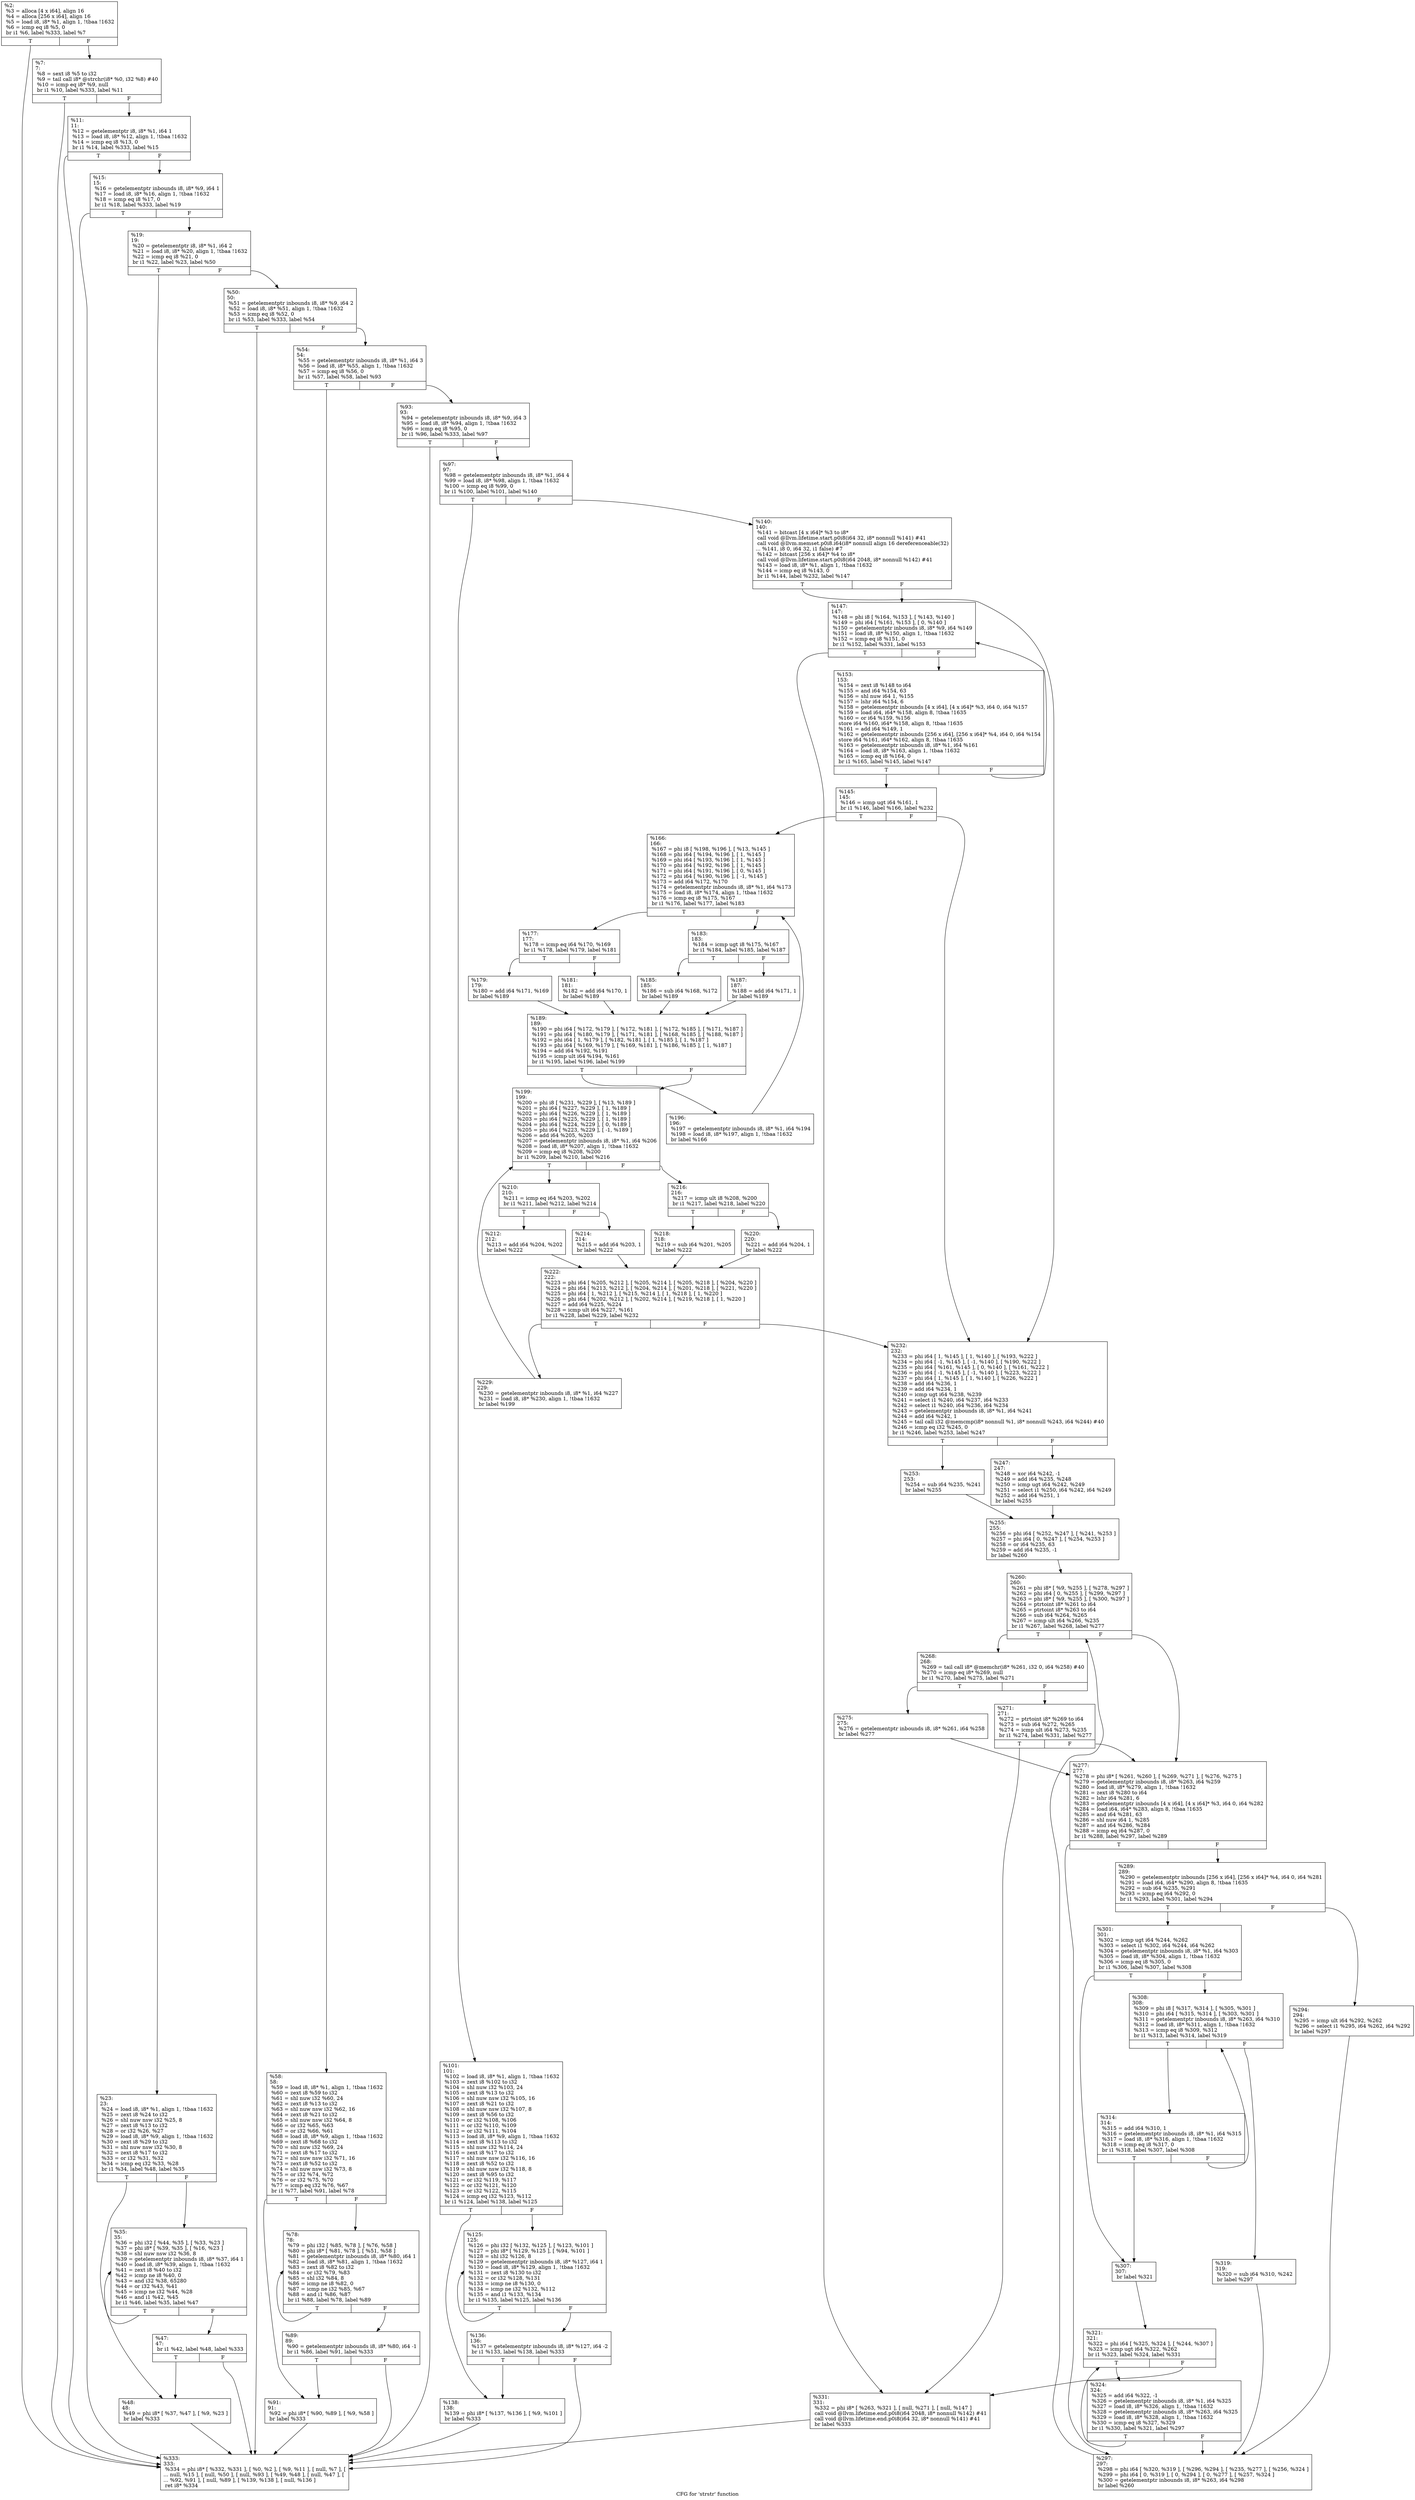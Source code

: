 digraph "CFG for 'strstr' function" {
	label="CFG for 'strstr' function";

	Node0x17889f0 [shape=record,label="{%2:\l  %3 = alloca [4 x i64], align 16\l  %4 = alloca [256 x i64], align 16\l  %5 = load i8, i8* %1, align 1, !tbaa !1632\l  %6 = icmp eq i8 %5, 0\l  br i1 %6, label %333, label %7\l|{<s0>T|<s1>F}}"];
	Node0x17889f0:s0 -> Node0x178b2f0;
	Node0x17889f0:s1 -> Node0x1789f30;
	Node0x1789f30 [shape=record,label="{%7:\l7:                                                \l  %8 = sext i8 %5 to i32\l  %9 = tail call i8* @strchr(i8* %0, i32 %8) #40\l  %10 = icmp eq i8* %9, null\l  br i1 %10, label %333, label %11\l|{<s0>T|<s1>F}}"];
	Node0x1789f30:s0 -> Node0x178b2f0;
	Node0x1789f30:s1 -> Node0x1789fe0;
	Node0x1789fe0 [shape=record,label="{%11:\l11:                                               \l  %12 = getelementptr i8, i8* %1, i64 1\l  %13 = load i8, i8* %12, align 1, !tbaa !1632\l  %14 = icmp eq i8 %13, 0\l  br i1 %14, label %333, label %15\l|{<s0>T|<s1>F}}"];
	Node0x1789fe0:s0 -> Node0x178b2f0;
	Node0x1789fe0:s1 -> Node0x178a030;
	Node0x178a030 [shape=record,label="{%15:\l15:                                               \l  %16 = getelementptr inbounds i8, i8* %9, i64 1\l  %17 = load i8, i8* %16, align 1, !tbaa !1632\l  %18 = icmp eq i8 %17, 0\l  br i1 %18, label %333, label %19\l|{<s0>T|<s1>F}}"];
	Node0x178a030:s0 -> Node0x178b2f0;
	Node0x178a030:s1 -> Node0x178a080;
	Node0x178a080 [shape=record,label="{%19:\l19:                                               \l  %20 = getelementptr i8, i8* %1, i64 2\l  %21 = load i8, i8* %20, align 1, !tbaa !1632\l  %22 = icmp eq i8 %21, 0\l  br i1 %22, label %23, label %50\l|{<s0>T|<s1>F}}"];
	Node0x178a080:s0 -> Node0x178a0d0;
	Node0x178a080:s1 -> Node0x178a210;
	Node0x178a0d0 [shape=record,label="{%23:\l23:                                               \l  %24 = load i8, i8* %1, align 1, !tbaa !1632\l  %25 = zext i8 %24 to i32\l  %26 = shl nuw nsw i32 %25, 8\l  %27 = zext i8 %13 to i32\l  %28 = or i32 %26, %27\l  %29 = load i8, i8* %9, align 1, !tbaa !1632\l  %30 = zext i8 %29 to i32\l  %31 = shl nuw nsw i32 %30, 8\l  %32 = zext i8 %17 to i32\l  %33 = or i32 %31, %32\l  %34 = icmp eq i32 %33, %28\l  br i1 %34, label %48, label %35\l|{<s0>T|<s1>F}}"];
	Node0x178a0d0:s0 -> Node0x178a1c0;
	Node0x178a0d0:s1 -> Node0x178a120;
	Node0x178a120 [shape=record,label="{%35:\l35:                                               \l  %36 = phi i32 [ %44, %35 ], [ %33, %23 ]\l  %37 = phi i8* [ %39, %35 ], [ %16, %23 ]\l  %38 = shl nuw nsw i32 %36, 8\l  %39 = getelementptr inbounds i8, i8* %37, i64 1\l  %40 = load i8, i8* %39, align 1, !tbaa !1632\l  %41 = zext i8 %40 to i32\l  %42 = icmp ne i8 %40, 0\l  %43 = and i32 %38, 65280\l  %44 = or i32 %43, %41\l  %45 = icmp ne i32 %44, %28\l  %46 = and i1 %42, %45\l  br i1 %46, label %35, label %47\l|{<s0>T|<s1>F}}"];
	Node0x178a120:s0 -> Node0x178a120;
	Node0x178a120:s1 -> Node0x178a170;
	Node0x178a170 [shape=record,label="{%47:\l47:                                               \l  br i1 %42, label %48, label %333\l|{<s0>T|<s1>F}}"];
	Node0x178a170:s0 -> Node0x178a1c0;
	Node0x178a170:s1 -> Node0x178b2f0;
	Node0x178a1c0 [shape=record,label="{%48:\l48:                                               \l  %49 = phi i8* [ %37, %47 ], [ %9, %23 ]\l  br label %333\l}"];
	Node0x178a1c0 -> Node0x178b2f0;
	Node0x178a210 [shape=record,label="{%50:\l50:                                               \l  %51 = getelementptr inbounds i8, i8* %9, i64 2\l  %52 = load i8, i8* %51, align 1, !tbaa !1632\l  %53 = icmp eq i8 %52, 0\l  br i1 %53, label %333, label %54\l|{<s0>T|<s1>F}}"];
	Node0x178a210:s0 -> Node0x178b2f0;
	Node0x178a210:s1 -> Node0x178a260;
	Node0x178a260 [shape=record,label="{%54:\l54:                                               \l  %55 = getelementptr inbounds i8, i8* %1, i64 3\l  %56 = load i8, i8* %55, align 1, !tbaa !1632\l  %57 = icmp eq i8 %56, 0\l  br i1 %57, label %58, label %93\l|{<s0>T|<s1>F}}"];
	Node0x178a260:s0 -> Node0x178a2b0;
	Node0x178a260:s1 -> Node0x178a3f0;
	Node0x178a2b0 [shape=record,label="{%58:\l58:                                               \l  %59 = load i8, i8* %1, align 1, !tbaa !1632\l  %60 = zext i8 %59 to i32\l  %61 = shl nuw i32 %60, 24\l  %62 = zext i8 %13 to i32\l  %63 = shl nuw nsw i32 %62, 16\l  %64 = zext i8 %21 to i32\l  %65 = shl nuw nsw i32 %64, 8\l  %66 = or i32 %65, %63\l  %67 = or i32 %66, %61\l  %68 = load i8, i8* %9, align 1, !tbaa !1632\l  %69 = zext i8 %68 to i32\l  %70 = shl nuw i32 %69, 24\l  %71 = zext i8 %17 to i32\l  %72 = shl nuw nsw i32 %71, 16\l  %73 = zext i8 %52 to i32\l  %74 = shl nuw nsw i32 %73, 8\l  %75 = or i32 %74, %72\l  %76 = or i32 %75, %70\l  %77 = icmp eq i32 %76, %67\l  br i1 %77, label %91, label %78\l|{<s0>T|<s1>F}}"];
	Node0x178a2b0:s0 -> Node0x178a3a0;
	Node0x178a2b0:s1 -> Node0x178a300;
	Node0x178a300 [shape=record,label="{%78:\l78:                                               \l  %79 = phi i32 [ %85, %78 ], [ %76, %58 ]\l  %80 = phi i8* [ %81, %78 ], [ %51, %58 ]\l  %81 = getelementptr inbounds i8, i8* %80, i64 1\l  %82 = load i8, i8* %81, align 1, !tbaa !1632\l  %83 = zext i8 %82 to i32\l  %84 = or i32 %79, %83\l  %85 = shl i32 %84, 8\l  %86 = icmp ne i8 %82, 0\l  %87 = icmp ne i32 %85, %67\l  %88 = and i1 %86, %87\l  br i1 %88, label %78, label %89\l|{<s0>T|<s1>F}}"];
	Node0x178a300:s0 -> Node0x178a300;
	Node0x178a300:s1 -> Node0x178a350;
	Node0x178a350 [shape=record,label="{%89:\l89:                                               \l  %90 = getelementptr inbounds i8, i8* %80, i64 -1\l  br i1 %86, label %91, label %333\l|{<s0>T|<s1>F}}"];
	Node0x178a350:s0 -> Node0x178a3a0;
	Node0x178a350:s1 -> Node0x178b2f0;
	Node0x178a3a0 [shape=record,label="{%91:\l91:                                               \l  %92 = phi i8* [ %90, %89 ], [ %9, %58 ]\l  br label %333\l}"];
	Node0x178a3a0 -> Node0x178b2f0;
	Node0x178a3f0 [shape=record,label="{%93:\l93:                                               \l  %94 = getelementptr inbounds i8, i8* %9, i64 3\l  %95 = load i8, i8* %94, align 1, !tbaa !1632\l  %96 = icmp eq i8 %95, 0\l  br i1 %96, label %333, label %97\l|{<s0>T|<s1>F}}"];
	Node0x178a3f0:s0 -> Node0x178b2f0;
	Node0x178a3f0:s1 -> Node0x178a440;
	Node0x178a440 [shape=record,label="{%97:\l97:                                               \l  %98 = getelementptr inbounds i8, i8* %1, i64 4\l  %99 = load i8, i8* %98, align 1, !tbaa !1632\l  %100 = icmp eq i8 %99, 0\l  br i1 %100, label %101, label %140\l|{<s0>T|<s1>F}}"];
	Node0x178a440:s0 -> Node0x178a490;
	Node0x178a440:s1 -> Node0x178a5d0;
	Node0x178a490 [shape=record,label="{%101:\l101:                                              \l  %102 = load i8, i8* %1, align 1, !tbaa !1632\l  %103 = zext i8 %102 to i32\l  %104 = shl nuw i32 %103, 24\l  %105 = zext i8 %13 to i32\l  %106 = shl nuw nsw i32 %105, 16\l  %107 = zext i8 %21 to i32\l  %108 = shl nuw nsw i32 %107, 8\l  %109 = zext i8 %56 to i32\l  %110 = or i32 %108, %106\l  %111 = or i32 %110, %109\l  %112 = or i32 %111, %104\l  %113 = load i8, i8* %9, align 1, !tbaa !1632\l  %114 = zext i8 %113 to i32\l  %115 = shl nuw i32 %114, 24\l  %116 = zext i8 %17 to i32\l  %117 = shl nuw nsw i32 %116, 16\l  %118 = zext i8 %52 to i32\l  %119 = shl nuw nsw i32 %118, 8\l  %120 = zext i8 %95 to i32\l  %121 = or i32 %119, %117\l  %122 = or i32 %121, %120\l  %123 = or i32 %122, %115\l  %124 = icmp eq i32 %123, %112\l  br i1 %124, label %138, label %125\l|{<s0>T|<s1>F}}"];
	Node0x178a490:s0 -> Node0x178a580;
	Node0x178a490:s1 -> Node0x178a4e0;
	Node0x178a4e0 [shape=record,label="{%125:\l125:                                              \l  %126 = phi i32 [ %132, %125 ], [ %123, %101 ]\l  %127 = phi i8* [ %129, %125 ], [ %94, %101 ]\l  %128 = shl i32 %126, 8\l  %129 = getelementptr inbounds i8, i8* %127, i64 1\l  %130 = load i8, i8* %129, align 1, !tbaa !1632\l  %131 = zext i8 %130 to i32\l  %132 = or i32 %128, %131\l  %133 = icmp ne i8 %130, 0\l  %134 = icmp ne i32 %132, %112\l  %135 = and i1 %133, %134\l  br i1 %135, label %125, label %136\l|{<s0>T|<s1>F}}"];
	Node0x178a4e0:s0 -> Node0x178a4e0;
	Node0x178a4e0:s1 -> Node0x178a530;
	Node0x178a530 [shape=record,label="{%136:\l136:                                              \l  %137 = getelementptr inbounds i8, i8* %127, i64 -2\l  br i1 %133, label %138, label %333\l|{<s0>T|<s1>F}}"];
	Node0x178a530:s0 -> Node0x178a580;
	Node0x178a530:s1 -> Node0x178b2f0;
	Node0x178a580 [shape=record,label="{%138:\l138:                                              \l  %139 = phi i8* [ %137, %136 ], [ %9, %101 ]\l  br label %333\l}"];
	Node0x178a580 -> Node0x178b2f0;
	Node0x178a5d0 [shape=record,label="{%140:\l140:                                              \l  %141 = bitcast [4 x i64]* %3 to i8*\l  call void @llvm.lifetime.start.p0i8(i64 32, i8* nonnull %141) #41\l  call void @llvm.memset.p0i8.i64(i8* nonnull align 16 dereferenceable(32)\l... %141, i8 0, i64 32, i1 false) #7\l  %142 = bitcast [256 x i64]* %4 to i8*\l  call void @llvm.lifetime.start.p0i8(i64 2048, i8* nonnull %142) #41\l  %143 = load i8, i8* %1, align 1, !tbaa !1632\l  %144 = icmp eq i8 %143, 0\l  br i1 %144, label %232, label %147\l|{<s0>T|<s1>F}}"];
	Node0x178a5d0:s0 -> Node0x178acb0;
	Node0x178a5d0:s1 -> Node0x178a670;
	Node0x178a620 [shape=record,label="{%145:\l145:                                              \l  %146 = icmp ugt i64 %161, 1\l  br i1 %146, label %166, label %232\l|{<s0>T|<s1>F}}"];
	Node0x178a620:s0 -> Node0x178a710;
	Node0x178a620:s1 -> Node0x178acb0;
	Node0x178a670 [shape=record,label="{%147:\l147:                                              \l  %148 = phi i8 [ %164, %153 ], [ %143, %140 ]\l  %149 = phi i64 [ %161, %153 ], [ 0, %140 ]\l  %150 = getelementptr inbounds i8, i8* %9, i64 %149\l  %151 = load i8, i8* %150, align 1, !tbaa !1632\l  %152 = icmp eq i8 %151, 0\l  br i1 %152, label %331, label %153\l|{<s0>T|<s1>F}}"];
	Node0x178a670:s0 -> Node0x178b2a0;
	Node0x178a670:s1 -> Node0x178a6c0;
	Node0x178a6c0 [shape=record,label="{%153:\l153:                                              \l  %154 = zext i8 %148 to i64\l  %155 = and i64 %154, 63\l  %156 = shl nuw i64 1, %155\l  %157 = lshr i64 %154, 6\l  %158 = getelementptr inbounds [4 x i64], [4 x i64]* %3, i64 0, i64 %157\l  %159 = load i64, i64* %158, align 8, !tbaa !1635\l  %160 = or i64 %159, %156\l  store i64 %160, i64* %158, align 8, !tbaa !1635\l  %161 = add i64 %149, 1\l  %162 = getelementptr inbounds [256 x i64], [256 x i64]* %4, i64 0, i64 %154\l  store i64 %161, i64* %162, align 8, !tbaa !1635\l  %163 = getelementptr inbounds i8, i8* %1, i64 %161\l  %164 = load i8, i8* %163, align 1, !tbaa !1632\l  %165 = icmp eq i8 %164, 0\l  br i1 %165, label %145, label %147\l|{<s0>T|<s1>F}}"];
	Node0x178a6c0:s0 -> Node0x178a620;
	Node0x178a6c0:s1 -> Node0x178a670;
	Node0x178a710 [shape=record,label="{%166:\l166:                                              \l  %167 = phi i8 [ %198, %196 ], [ %13, %145 ]\l  %168 = phi i64 [ %194, %196 ], [ 1, %145 ]\l  %169 = phi i64 [ %193, %196 ], [ 1, %145 ]\l  %170 = phi i64 [ %192, %196 ], [ 1, %145 ]\l  %171 = phi i64 [ %191, %196 ], [ 0, %145 ]\l  %172 = phi i64 [ %190, %196 ], [ -1, %145 ]\l  %173 = add i64 %172, %170\l  %174 = getelementptr inbounds i8, i8* %1, i64 %173\l  %175 = load i8, i8* %174, align 1, !tbaa !1632\l  %176 = icmp eq i8 %175, %167\l  br i1 %176, label %177, label %183\l|{<s0>T|<s1>F}}"];
	Node0x178a710:s0 -> Node0x178a760;
	Node0x178a710:s1 -> Node0x178a850;
	Node0x178a760 [shape=record,label="{%177:\l177:                                              \l  %178 = icmp eq i64 %170, %169\l  br i1 %178, label %179, label %181\l|{<s0>T|<s1>F}}"];
	Node0x178a760:s0 -> Node0x178a7b0;
	Node0x178a760:s1 -> Node0x178a800;
	Node0x178a7b0 [shape=record,label="{%179:\l179:                                              \l  %180 = add i64 %171, %169\l  br label %189\l}"];
	Node0x178a7b0 -> Node0x178a940;
	Node0x178a800 [shape=record,label="{%181:\l181:                                              \l  %182 = add i64 %170, 1\l  br label %189\l}"];
	Node0x178a800 -> Node0x178a940;
	Node0x178a850 [shape=record,label="{%183:\l183:                                              \l  %184 = icmp ugt i8 %175, %167\l  br i1 %184, label %185, label %187\l|{<s0>T|<s1>F}}"];
	Node0x178a850:s0 -> Node0x178a8a0;
	Node0x178a850:s1 -> Node0x178a8f0;
	Node0x178a8a0 [shape=record,label="{%185:\l185:                                              \l  %186 = sub i64 %168, %172\l  br label %189\l}"];
	Node0x178a8a0 -> Node0x178a940;
	Node0x178a8f0 [shape=record,label="{%187:\l187:                                              \l  %188 = add i64 %171, 1\l  br label %189\l}"];
	Node0x178a8f0 -> Node0x178a940;
	Node0x178a940 [shape=record,label="{%189:\l189:                                              \l  %190 = phi i64 [ %172, %179 ], [ %172, %181 ], [ %172, %185 ], [ %171, %187 ]\l  %191 = phi i64 [ %180, %179 ], [ %171, %181 ], [ %168, %185 ], [ %188, %187 ]\l  %192 = phi i64 [ 1, %179 ], [ %182, %181 ], [ 1, %185 ], [ 1, %187 ]\l  %193 = phi i64 [ %169, %179 ], [ %169, %181 ], [ %186, %185 ], [ 1, %187 ]\l  %194 = add i64 %192, %191\l  %195 = icmp ult i64 %194, %161\l  br i1 %195, label %196, label %199\l|{<s0>T|<s1>F}}"];
	Node0x178a940:s0 -> Node0x178a990;
	Node0x178a940:s1 -> Node0x178a9e0;
	Node0x178a990 [shape=record,label="{%196:\l196:                                              \l  %197 = getelementptr inbounds i8, i8* %1, i64 %194\l  %198 = load i8, i8* %197, align 1, !tbaa !1632\l  br label %166\l}"];
	Node0x178a990 -> Node0x178a710;
	Node0x178a9e0 [shape=record,label="{%199:\l199:                                              \l  %200 = phi i8 [ %231, %229 ], [ %13, %189 ]\l  %201 = phi i64 [ %227, %229 ], [ 1, %189 ]\l  %202 = phi i64 [ %226, %229 ], [ 1, %189 ]\l  %203 = phi i64 [ %225, %229 ], [ 1, %189 ]\l  %204 = phi i64 [ %224, %229 ], [ 0, %189 ]\l  %205 = phi i64 [ %223, %229 ], [ -1, %189 ]\l  %206 = add i64 %205, %203\l  %207 = getelementptr inbounds i8, i8* %1, i64 %206\l  %208 = load i8, i8* %207, align 1, !tbaa !1632\l  %209 = icmp eq i8 %208, %200\l  br i1 %209, label %210, label %216\l|{<s0>T|<s1>F}}"];
	Node0x178a9e0:s0 -> Node0x178aa30;
	Node0x178a9e0:s1 -> Node0x178ab20;
	Node0x178aa30 [shape=record,label="{%210:\l210:                                              \l  %211 = icmp eq i64 %203, %202\l  br i1 %211, label %212, label %214\l|{<s0>T|<s1>F}}"];
	Node0x178aa30:s0 -> Node0x178aa80;
	Node0x178aa30:s1 -> Node0x178aad0;
	Node0x178aa80 [shape=record,label="{%212:\l212:                                              \l  %213 = add i64 %204, %202\l  br label %222\l}"];
	Node0x178aa80 -> Node0x178ac10;
	Node0x178aad0 [shape=record,label="{%214:\l214:                                              \l  %215 = add i64 %203, 1\l  br label %222\l}"];
	Node0x178aad0 -> Node0x178ac10;
	Node0x178ab20 [shape=record,label="{%216:\l216:                                              \l  %217 = icmp ult i8 %208, %200\l  br i1 %217, label %218, label %220\l|{<s0>T|<s1>F}}"];
	Node0x178ab20:s0 -> Node0x178ab70;
	Node0x178ab20:s1 -> Node0x178abc0;
	Node0x178ab70 [shape=record,label="{%218:\l218:                                              \l  %219 = sub i64 %201, %205\l  br label %222\l}"];
	Node0x178ab70 -> Node0x178ac10;
	Node0x178abc0 [shape=record,label="{%220:\l220:                                              \l  %221 = add i64 %204, 1\l  br label %222\l}"];
	Node0x178abc0 -> Node0x178ac10;
	Node0x178ac10 [shape=record,label="{%222:\l222:                                              \l  %223 = phi i64 [ %205, %212 ], [ %205, %214 ], [ %205, %218 ], [ %204, %220 ]\l  %224 = phi i64 [ %213, %212 ], [ %204, %214 ], [ %201, %218 ], [ %221, %220 ]\l  %225 = phi i64 [ 1, %212 ], [ %215, %214 ], [ 1, %218 ], [ 1, %220 ]\l  %226 = phi i64 [ %202, %212 ], [ %202, %214 ], [ %219, %218 ], [ 1, %220 ]\l  %227 = add i64 %225, %224\l  %228 = icmp ult i64 %227, %161\l  br i1 %228, label %229, label %232\l|{<s0>T|<s1>F}}"];
	Node0x178ac10:s0 -> Node0x178ac60;
	Node0x178ac10:s1 -> Node0x178acb0;
	Node0x178ac60 [shape=record,label="{%229:\l229:                                              \l  %230 = getelementptr inbounds i8, i8* %1, i64 %227\l  %231 = load i8, i8* %230, align 1, !tbaa !1632\l  br label %199\l}"];
	Node0x178ac60 -> Node0x178a9e0;
	Node0x178acb0 [shape=record,label="{%232:\l232:                                              \l  %233 = phi i64 [ 1, %145 ], [ 1, %140 ], [ %193, %222 ]\l  %234 = phi i64 [ -1, %145 ], [ -1, %140 ], [ %190, %222 ]\l  %235 = phi i64 [ %161, %145 ], [ 0, %140 ], [ %161, %222 ]\l  %236 = phi i64 [ -1, %145 ], [ -1, %140 ], [ %223, %222 ]\l  %237 = phi i64 [ 1, %145 ], [ 1, %140 ], [ %226, %222 ]\l  %238 = add i64 %236, 1\l  %239 = add i64 %234, 1\l  %240 = icmp ugt i64 %238, %239\l  %241 = select i1 %240, i64 %237, i64 %233\l  %242 = select i1 %240, i64 %236, i64 %234\l  %243 = getelementptr inbounds i8, i8* %1, i64 %241\l  %244 = add i64 %242, 1\l  %245 = tail call i32 @memcmp(i8* nonnull %1, i8* nonnull %243, i64 %244) #40\l  %246 = icmp eq i32 %245, 0\l  br i1 %246, label %253, label %247\l|{<s0>T|<s1>F}}"];
	Node0x178acb0:s0 -> Node0x178ad50;
	Node0x178acb0:s1 -> Node0x178ad00;
	Node0x178ad00 [shape=record,label="{%247:\l247:                                              \l  %248 = xor i64 %242, -1\l  %249 = add i64 %235, %248\l  %250 = icmp ugt i64 %242, %249\l  %251 = select i1 %250, i64 %242, i64 %249\l  %252 = add i64 %251, 1\l  br label %255\l}"];
	Node0x178ad00 -> Node0x178ada0;
	Node0x178ad50 [shape=record,label="{%253:\l253:                                              \l  %254 = sub i64 %235, %241\l  br label %255\l}"];
	Node0x178ad50 -> Node0x178ada0;
	Node0x178ada0 [shape=record,label="{%255:\l255:                                              \l  %256 = phi i64 [ %252, %247 ], [ %241, %253 ]\l  %257 = phi i64 [ 0, %247 ], [ %254, %253 ]\l  %258 = or i64 %235, 63\l  %259 = add i64 %235, -1\l  br label %260\l}"];
	Node0x178ada0 -> Node0x178adf0;
	Node0x178adf0 [shape=record,label="{%260:\l260:                                              \l  %261 = phi i8* [ %9, %255 ], [ %278, %297 ]\l  %262 = phi i64 [ 0, %255 ], [ %299, %297 ]\l  %263 = phi i8* [ %9, %255 ], [ %300, %297 ]\l  %264 = ptrtoint i8* %261 to i64\l  %265 = ptrtoint i8* %263 to i64\l  %266 = sub i64 %264, %265\l  %267 = icmp ult i64 %266, %235\l  br i1 %267, label %268, label %277\l|{<s0>T|<s1>F}}"];
	Node0x178adf0:s0 -> Node0x178ae40;
	Node0x178adf0:s1 -> Node0x178af30;
	Node0x178ae40 [shape=record,label="{%268:\l268:                                              \l  %269 = tail call i8* @memchr(i8* %261, i32 0, i64 %258) #40\l  %270 = icmp eq i8* %269, null\l  br i1 %270, label %275, label %271\l|{<s0>T|<s1>F}}"];
	Node0x178ae40:s0 -> Node0x178aee0;
	Node0x178ae40:s1 -> Node0x178ae90;
	Node0x178ae90 [shape=record,label="{%271:\l271:                                              \l  %272 = ptrtoint i8* %269 to i64\l  %273 = sub i64 %272, %265\l  %274 = icmp ult i64 %273, %235\l  br i1 %274, label %331, label %277\l|{<s0>T|<s1>F}}"];
	Node0x178ae90:s0 -> Node0x178b2a0;
	Node0x178ae90:s1 -> Node0x178af30;
	Node0x178aee0 [shape=record,label="{%275:\l275:                                              \l  %276 = getelementptr inbounds i8, i8* %261, i64 %258\l  br label %277\l}"];
	Node0x178aee0 -> Node0x178af30;
	Node0x178af30 [shape=record,label="{%277:\l277:                                              \l  %278 = phi i8* [ %261, %260 ], [ %269, %271 ], [ %276, %275 ]\l  %279 = getelementptr inbounds i8, i8* %263, i64 %259\l  %280 = load i8, i8* %279, align 1, !tbaa !1632\l  %281 = zext i8 %280 to i64\l  %282 = lshr i64 %281, 6\l  %283 = getelementptr inbounds [4 x i64], [4 x i64]* %3, i64 0, i64 %282\l  %284 = load i64, i64* %283, align 8, !tbaa !1635\l  %285 = and i64 %281, 63\l  %286 = shl nuw i64 1, %285\l  %287 = and i64 %286, %284\l  %288 = icmp eq i64 %287, 0\l  br i1 %288, label %297, label %289\l|{<s0>T|<s1>F}}"];
	Node0x178af30:s0 -> Node0x178b020;
	Node0x178af30:s1 -> Node0x178af80;
	Node0x178af80 [shape=record,label="{%289:\l289:                                              \l  %290 = getelementptr inbounds [256 x i64], [256 x i64]* %4, i64 0, i64 %281\l  %291 = load i64, i64* %290, align 8, !tbaa !1635\l  %292 = sub i64 %235, %291\l  %293 = icmp eq i64 %292, 0\l  br i1 %293, label %301, label %294\l|{<s0>T|<s1>F}}"];
	Node0x178af80:s0 -> Node0x178b070;
	Node0x178af80:s1 -> Node0x178afd0;
	Node0x178afd0 [shape=record,label="{%294:\l294:                                              \l  %295 = icmp ult i64 %292, %262\l  %296 = select i1 %295, i64 %262, i64 %292\l  br label %297\l}"];
	Node0x178afd0 -> Node0x178b020;
	Node0x178b020 [shape=record,label="{%297:\l297:                                              \l  %298 = phi i64 [ %320, %319 ], [ %296, %294 ], [ %235, %277 ], [ %256, %324 ]\l  %299 = phi i64 [ 0, %319 ], [ 0, %294 ], [ 0, %277 ], [ %257, %324 ]\l  %300 = getelementptr inbounds i8, i8* %263, i64 %298\l  br label %260\l}"];
	Node0x178b020 -> Node0x178adf0;
	Node0x178b070 [shape=record,label="{%301:\l301:                                              \l  %302 = icmp ugt i64 %244, %262\l  %303 = select i1 %302, i64 %244, i64 %262\l  %304 = getelementptr inbounds i8, i8* %1, i64 %303\l  %305 = load i8, i8* %304, align 1, !tbaa !1632\l  %306 = icmp eq i8 %305, 0\l  br i1 %306, label %307, label %308\l|{<s0>T|<s1>F}}"];
	Node0x178b070:s0 -> Node0x178b0c0;
	Node0x178b070:s1 -> Node0x178b110;
	Node0x178b0c0 [shape=record,label="{%307:\l307:                                              \l  br label %321\l}"];
	Node0x178b0c0 -> Node0x178b200;
	Node0x178b110 [shape=record,label="{%308:\l308:                                              \l  %309 = phi i8 [ %317, %314 ], [ %305, %301 ]\l  %310 = phi i64 [ %315, %314 ], [ %303, %301 ]\l  %311 = getelementptr inbounds i8, i8* %263, i64 %310\l  %312 = load i8, i8* %311, align 1, !tbaa !1632\l  %313 = icmp eq i8 %309, %312\l  br i1 %313, label %314, label %319\l|{<s0>T|<s1>F}}"];
	Node0x178b110:s0 -> Node0x178b160;
	Node0x178b110:s1 -> Node0x178b1b0;
	Node0x178b160 [shape=record,label="{%314:\l314:                                              \l  %315 = add i64 %310, 1\l  %316 = getelementptr inbounds i8, i8* %1, i64 %315\l  %317 = load i8, i8* %316, align 1, !tbaa !1632\l  %318 = icmp eq i8 %317, 0\l  br i1 %318, label %307, label %308\l|{<s0>T|<s1>F}}"];
	Node0x178b160:s0 -> Node0x178b0c0;
	Node0x178b160:s1 -> Node0x178b110;
	Node0x178b1b0 [shape=record,label="{%319:\l319:                                              \l  %320 = sub i64 %310, %242\l  br label %297\l}"];
	Node0x178b1b0 -> Node0x178b020;
	Node0x178b200 [shape=record,label="{%321:\l321:                                              \l  %322 = phi i64 [ %325, %324 ], [ %244, %307 ]\l  %323 = icmp ugt i64 %322, %262\l  br i1 %323, label %324, label %331\l|{<s0>T|<s1>F}}"];
	Node0x178b200:s0 -> Node0x178b250;
	Node0x178b200:s1 -> Node0x178b2a0;
	Node0x178b250 [shape=record,label="{%324:\l324:                                              \l  %325 = add i64 %322, -1\l  %326 = getelementptr inbounds i8, i8* %1, i64 %325\l  %327 = load i8, i8* %326, align 1, !tbaa !1632\l  %328 = getelementptr inbounds i8, i8* %263, i64 %325\l  %329 = load i8, i8* %328, align 1, !tbaa !1632\l  %330 = icmp eq i8 %327, %329\l  br i1 %330, label %321, label %297\l|{<s0>T|<s1>F}}"];
	Node0x178b250:s0 -> Node0x178b200;
	Node0x178b250:s1 -> Node0x178b020;
	Node0x178b2a0 [shape=record,label="{%331:\l331:                                              \l  %332 = phi i8* [ %263, %321 ], [ null, %271 ], [ null, %147 ]\l  call void @llvm.lifetime.end.p0i8(i64 2048, i8* nonnull %142) #41\l  call void @llvm.lifetime.end.p0i8(i64 32, i8* nonnull %141) #41\l  br label %333\l}"];
	Node0x178b2a0 -> Node0x178b2f0;
	Node0x178b2f0 [shape=record,label="{%333:\l333:                                              \l  %334 = phi i8* [ %332, %331 ], [ %0, %2 ], [ %9, %11 ], [ null, %7 ], [\l... null, %15 ], [ null, %50 ], [ null, %93 ], [ %49, %48 ], [ null, %47 ], [\l... %92, %91 ], [ null, %89 ], [ %139, %138 ], [ null, %136 ]\l  ret i8* %334\l}"];
}
